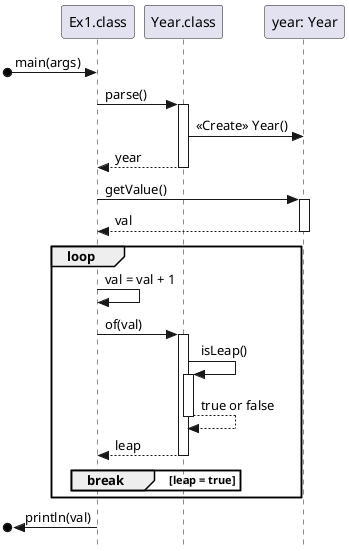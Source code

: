 @startuml
skinparam style strictuml
hide footbox

participant Ex1.class as Ex1
participant Year.class as Year
participant "year: Year" as year

[o-> Ex1 : main(args)
Ex1->Year ++ : parse()
Year -> year : <<Create>> Year()
return year

Ex1 -> year ++ : getValue()
return val

loop
    Ex1->Ex1 : val = val + 1
    Ex1->Year ++ : of(val)
    Year->Year ++ : isLeap()
    return true or false
    return leap
break leap = true
end break
end loop

[o<- Ex1 : println(val)

@enduml